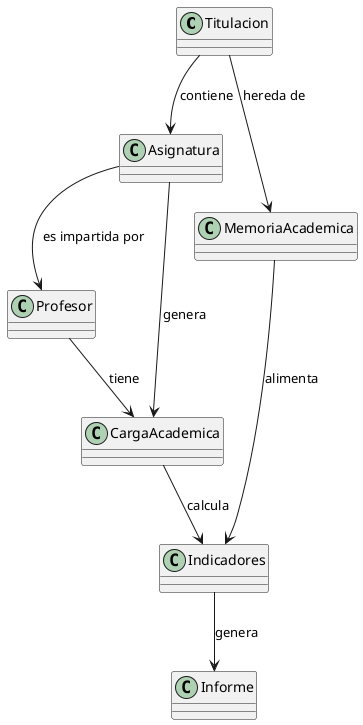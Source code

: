 @startuml
class Titulacion
class Asignatura
class Profesor
class CargaAcademica
class MemoriaAcademica
class Indicadores
class Informe

Titulacion  --> Asignatura : contiene
Asignatura  --> Profesor : es impartida por
Asignatura  --> CargaAcademica : genera
Profesor  --> CargaAcademica : tiene
Titulacion  -->  MemoriaAcademica : hereda de
MemoriaAcademica  --> Indicadores : alimenta
CargaAcademica --> Indicadores : calcula
Indicadores  --> Informe : genera
@enduml